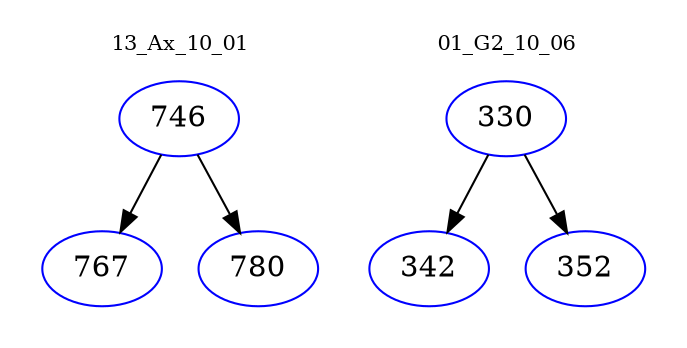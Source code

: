 digraph{
subgraph cluster_0 {
color = white
label = "13_Ax_10_01";
fontsize=10;
T0_746 [label="746", color="blue"]
T0_746 -> T0_767 [color="black"]
T0_767 [label="767", color="blue"]
T0_746 -> T0_780 [color="black"]
T0_780 [label="780", color="blue"]
}
subgraph cluster_1 {
color = white
label = "01_G2_10_06";
fontsize=10;
T1_330 [label="330", color="blue"]
T1_330 -> T1_342 [color="black"]
T1_342 [label="342", color="blue"]
T1_330 -> T1_352 [color="black"]
T1_352 [label="352", color="blue"]
}
}
